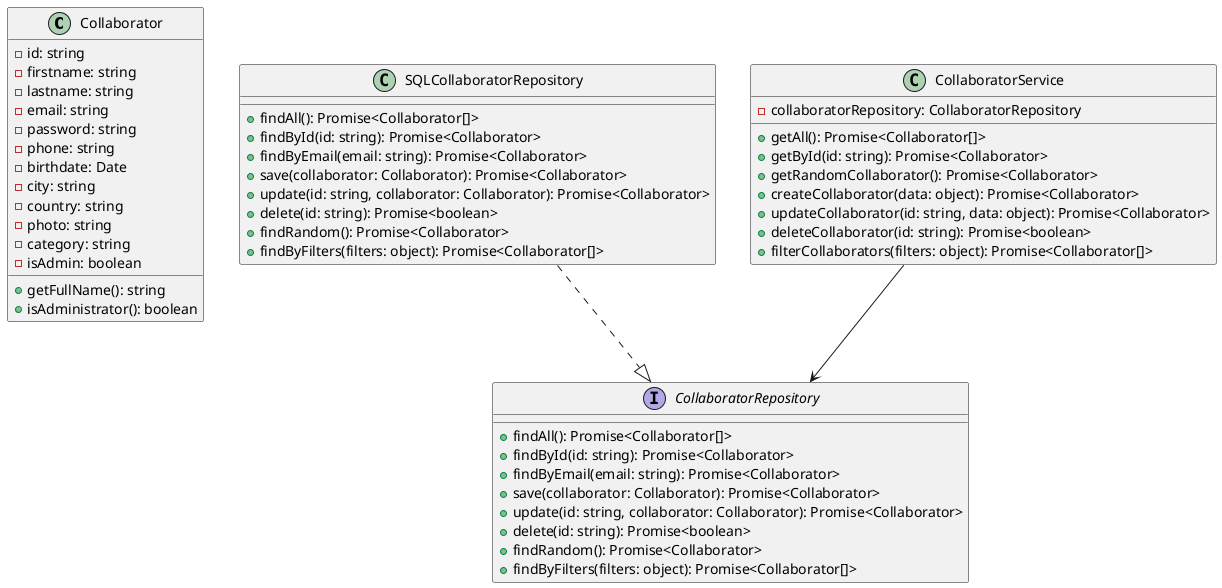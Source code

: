 @startuml
class Collaborator {
  -id: string
  -firstname: string
  -lastname: string
  -email: string
  -password: string
  -phone: string
  -birthdate: Date
  -city: string
  -country: string
  -photo: string
  -category: string
  -isAdmin: boolean
  +getFullName(): string
  +isAdministrator(): boolean
}

interface CollaboratorRepository {
  +findAll(): Promise<Collaborator[]>
  +findById(id: string): Promise<Collaborator>
  +findByEmail(email: string): Promise<Collaborator>
  +save(collaborator: Collaborator): Promise<Collaborator>
  +update(id: string, collaborator: Collaborator): Promise<Collaborator>
  +delete(id: string): Promise<boolean>
  +findRandom(): Promise<Collaborator>
  +findByFilters(filters: object): Promise<Collaborator[]>
}

class SQLCollaboratorRepository {
  +findAll(): Promise<Collaborator[]>
  +findById(id: string): Promise<Collaborator>
  +findByEmail(email: string): Promise<Collaborator>
  +save(collaborator: Collaborator): Promise<Collaborator>
  +update(id: string, collaborator: Collaborator): Promise<Collaborator>
  +delete(id: string): Promise<boolean>
  +findRandom(): Promise<Collaborator>
  +findByFilters(filters: object): Promise<Collaborator[]>
}

class CollaboratorService {
  -collaboratorRepository: CollaboratorRepository
  +getAll(): Promise<Collaborator[]>
  +getById(id: string): Promise<Collaborator>
  +getRandomCollaborator(): Promise<Collaborator>
  +createCollaborator(data: object): Promise<Collaborator>
  +updateCollaborator(id: string, data: object): Promise<Collaborator>
  +deleteCollaborator(id: string): Promise<boolean>
  +filterCollaborators(filters: object): Promise<Collaborator[]>
}

CollaboratorService --> CollaboratorRepository
SQLCollaboratorRepository ..|> CollaboratorRepository
@enduml